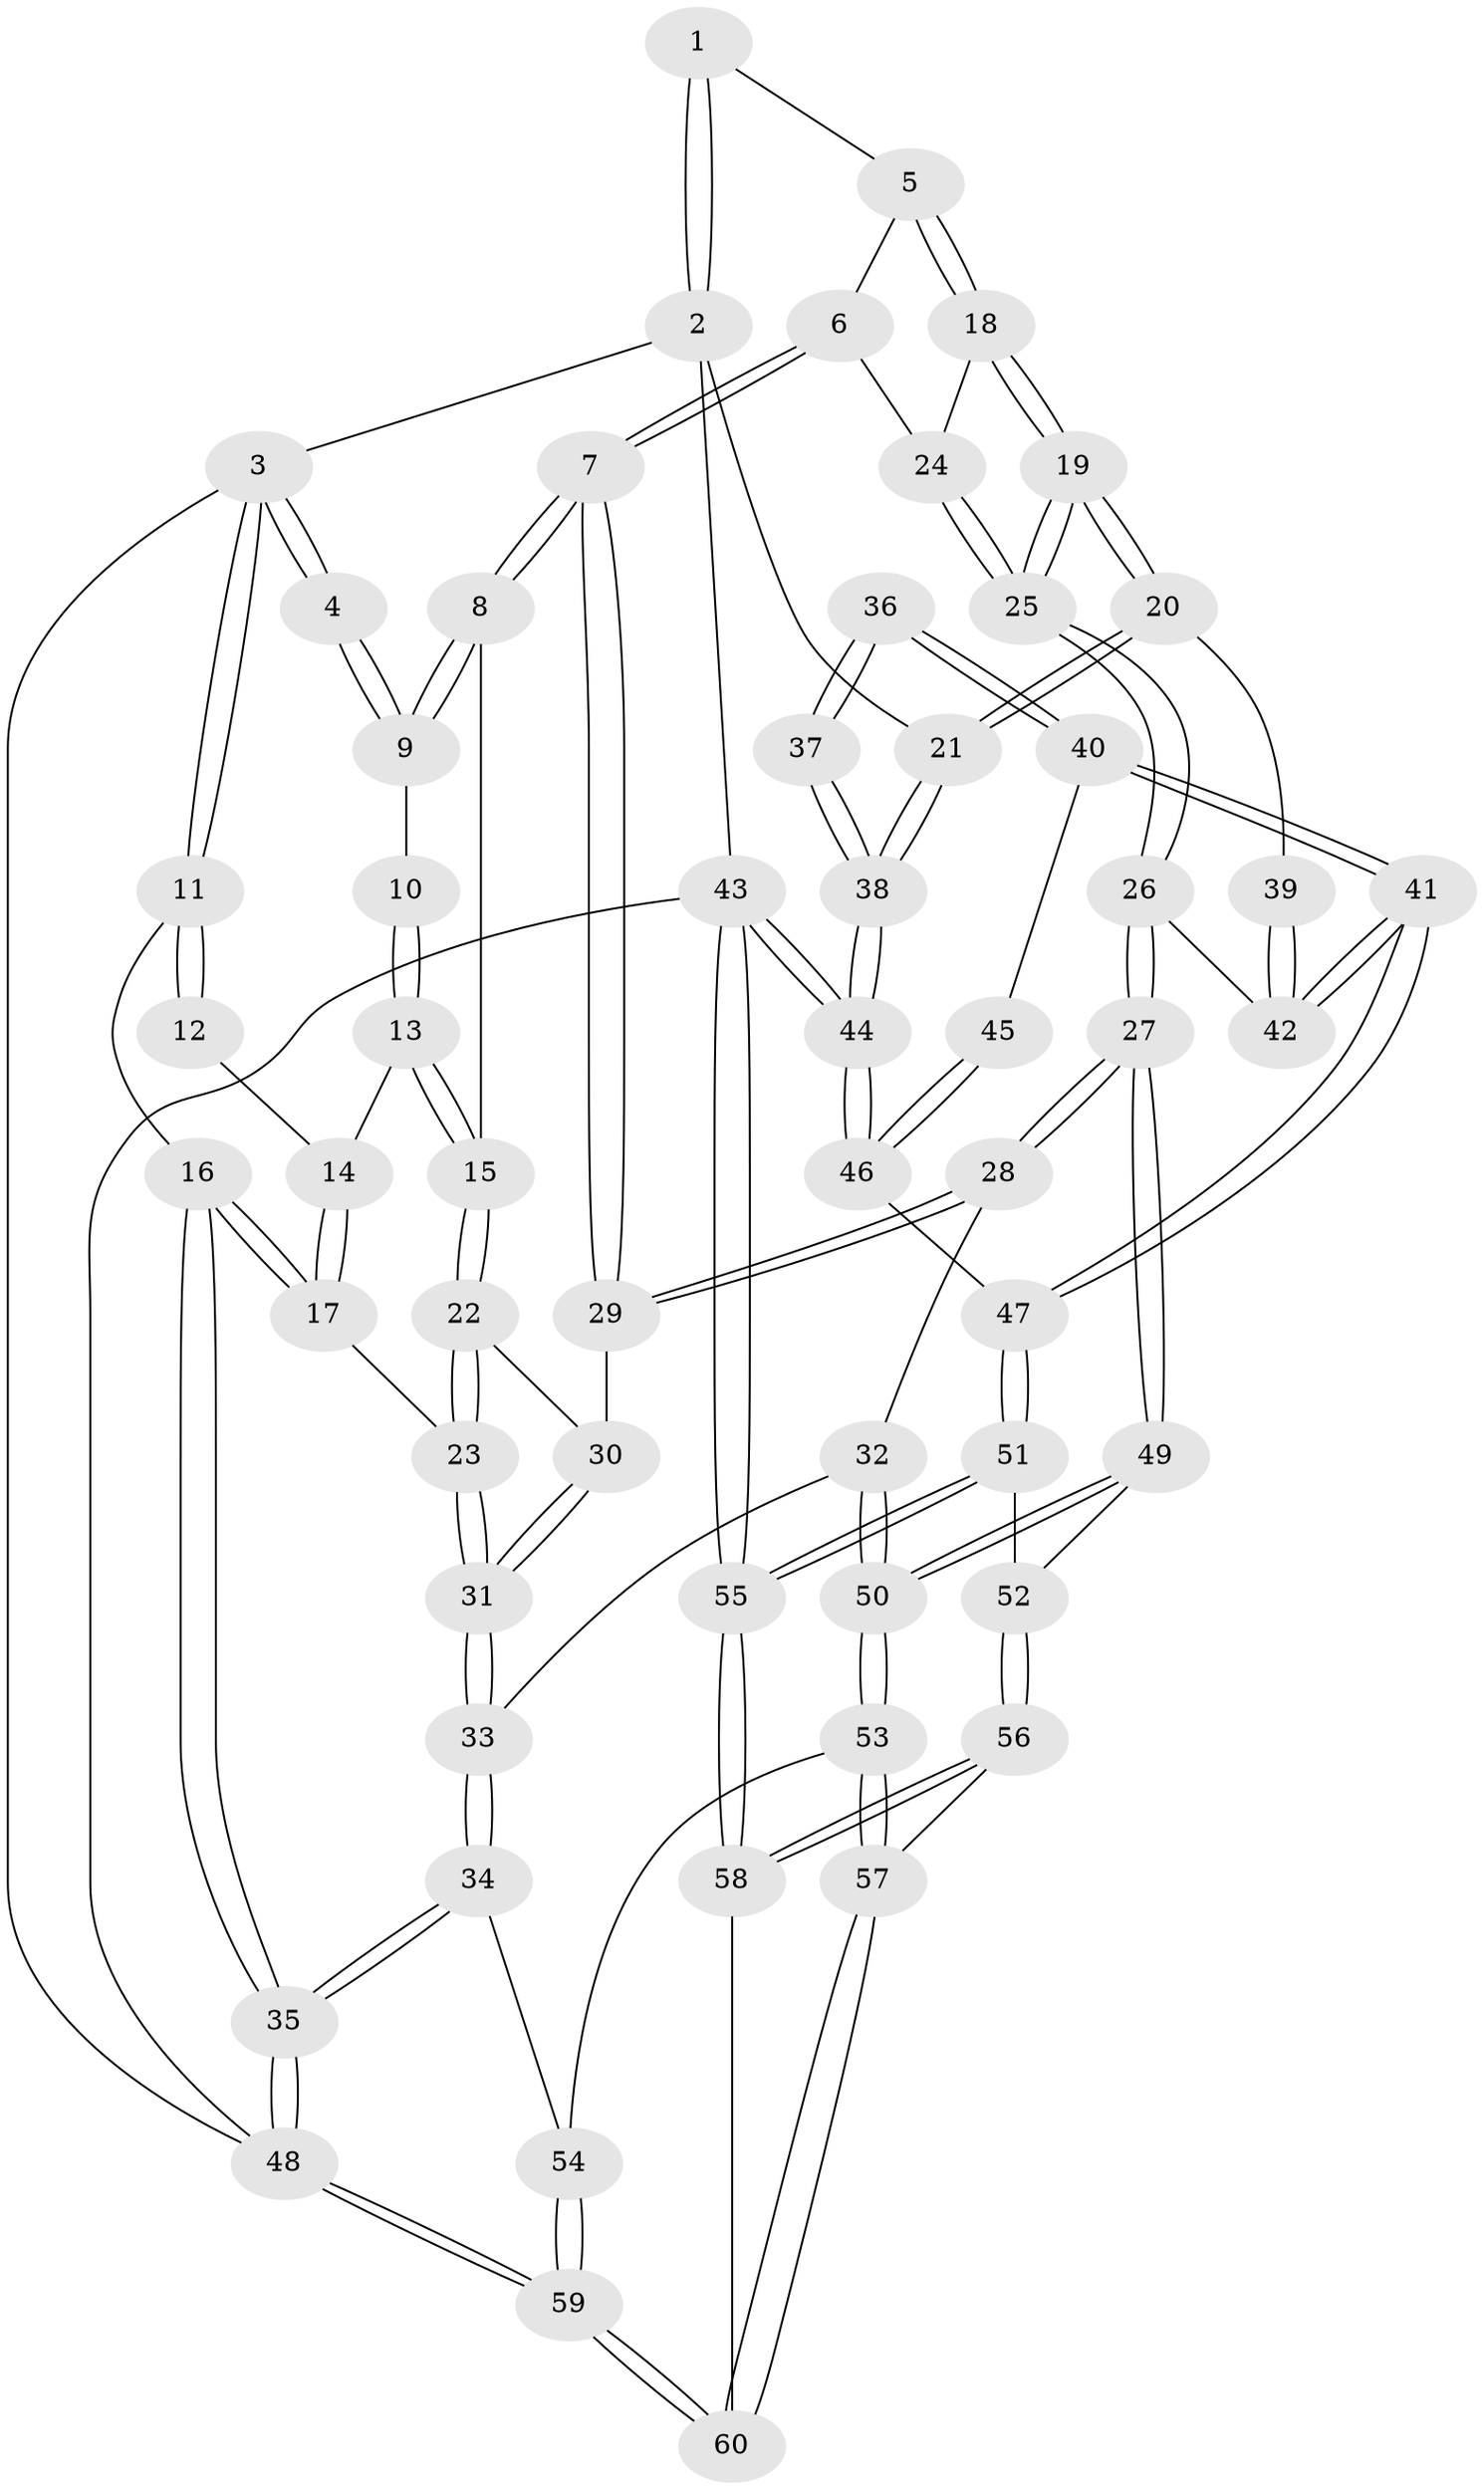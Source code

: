 // coarse degree distribution, {3: 0.1388888888888889, 7: 0.027777777777777776, 6: 0.1388888888888889, 4: 0.3611111111111111, 2: 0.05555555555555555, 5: 0.2777777777777778}
// Generated by graph-tools (version 1.1) at 2025/24/03/03/25 07:24:40]
// undirected, 60 vertices, 147 edges
graph export_dot {
graph [start="1"]
  node [color=gray90,style=filled];
  1 [pos="+0.5255189801574136+0"];
  2 [pos="+1+0"];
  3 [pos="+0+0"];
  4 [pos="+0.4824776447059126+0"];
  5 [pos="+0.6320930197295036+0.20598779406061163"];
  6 [pos="+0.5228588934578536+0.345701505957356"];
  7 [pos="+0.448027050577203+0.3756690371452736"];
  8 [pos="+0.39015040244982974+0.3089426034324839"];
  9 [pos="+0.4104196037554769+0.022947276538864414"];
  10 [pos="+0.2176983776792074+0.13844151377431518"];
  11 [pos="+0+0"];
  12 [pos="+0.10704196820286214+0.13725077949807982"];
  13 [pos="+0.21847877265220014+0.287681798301571"];
  14 [pos="+0.09721106207244519+0.26217207587168884"];
  15 [pos="+0.2421731528964815+0.34435901250411005"];
  16 [pos="+0+0.3992416969211173"];
  17 [pos="+0.03201026270156412+0.35709212966789794"];
  18 [pos="+0.753419707506117+0.3106282951934256"];
  19 [pos="+0.7795938977976375+0.32604512718631656"];
  20 [pos="+1+0.2785448430615786"];
  21 [pos="+1+0.272044459612955"];
  22 [pos="+0.22317199810076432+0.37465753244642186"];
  23 [pos="+0.20087891212111325+0.40781655751125095"];
  24 [pos="+0.587600643669488+0.37903726026845574"];
  25 [pos="+0.6673244845839572+0.5340050604948655"];
  26 [pos="+0.6610092861149517+0.5572636894609053"];
  27 [pos="+0.6332268572954957+0.5824317724400786"];
  28 [pos="+0.453985793315169+0.5220293653742116"];
  29 [pos="+0.44759213006878396+0.403432863730683"];
  30 [pos="+0.33203488196702785+0.4238000968366269"];
  31 [pos="+0.21518079977123325+0.48794857776772776"];
  32 [pos="+0.41832043773871846+0.5455033278848874"];
  33 [pos="+0.22455006760504773+0.5608621561185245"];
  34 [pos="+0.12260489184835245+0.6853668985194931"];
  35 [pos="+0+0.6882862181825432"];
  36 [pos="+0.874008460206533+0.5921759094758099"];
  37 [pos="+0.9637909592667436+0.58208170294046"];
  38 [pos="+1+0.4545817052420825"];
  39 [pos="+0.8053427791473192+0.5645035243960673"];
  40 [pos="+0.8807976487283692+0.6386226395818396"];
  41 [pos="+0.8541949687013518+0.6882523644796232"];
  42 [pos="+0.7884256357431472+0.5716810701431763"];
  43 [pos="+1+1"];
  44 [pos="+1+0.6504883410592811"];
  45 [pos="+0.9578349782453229+0.5895599672211964"];
  46 [pos="+0.9034289460456555+0.7015266066344948"];
  47 [pos="+0.8609954514143069+0.7280394476237965"];
  48 [pos="+0+1"];
  49 [pos="+0.6367761764032309+0.666438975266387"];
  50 [pos="+0.41359389751428094+0.7635323040772632"];
  51 [pos="+0.85331153012341+0.7485631423858102"];
  52 [pos="+0.6425942961887942+0.6799903812209349"];
  53 [pos="+0.3723621919026128+0.8372845117701047"];
  54 [pos="+0.2274816575049805+0.7948710663476991"];
  55 [pos="+0.9870592522912276+1"];
  56 [pos="+0.6330228611928044+0.9180060885976956"];
  57 [pos="+0.37832455175560675+0.845652343643832"];
  58 [pos="+0.8369448939385405+1"];
  59 [pos="+0.019182671606419042+1"];
  60 [pos="+0.3333325310303916+1"];
  1 -- 2;
  1 -- 2;
  1 -- 5;
  2 -- 3;
  2 -- 21;
  2 -- 43;
  3 -- 4;
  3 -- 4;
  3 -- 11;
  3 -- 11;
  3 -- 48;
  4 -- 9;
  4 -- 9;
  5 -- 6;
  5 -- 18;
  5 -- 18;
  6 -- 7;
  6 -- 7;
  6 -- 24;
  7 -- 8;
  7 -- 8;
  7 -- 29;
  7 -- 29;
  8 -- 9;
  8 -- 9;
  8 -- 15;
  9 -- 10;
  10 -- 13;
  10 -- 13;
  11 -- 12;
  11 -- 12;
  11 -- 16;
  12 -- 14;
  13 -- 14;
  13 -- 15;
  13 -- 15;
  14 -- 17;
  14 -- 17;
  15 -- 22;
  15 -- 22;
  16 -- 17;
  16 -- 17;
  16 -- 35;
  16 -- 35;
  17 -- 23;
  18 -- 19;
  18 -- 19;
  18 -- 24;
  19 -- 20;
  19 -- 20;
  19 -- 25;
  19 -- 25;
  20 -- 21;
  20 -- 21;
  20 -- 39;
  21 -- 38;
  21 -- 38;
  22 -- 23;
  22 -- 23;
  22 -- 30;
  23 -- 31;
  23 -- 31;
  24 -- 25;
  24 -- 25;
  25 -- 26;
  25 -- 26;
  26 -- 27;
  26 -- 27;
  26 -- 42;
  27 -- 28;
  27 -- 28;
  27 -- 49;
  27 -- 49;
  28 -- 29;
  28 -- 29;
  28 -- 32;
  29 -- 30;
  30 -- 31;
  30 -- 31;
  31 -- 33;
  31 -- 33;
  32 -- 33;
  32 -- 50;
  32 -- 50;
  33 -- 34;
  33 -- 34;
  34 -- 35;
  34 -- 35;
  34 -- 54;
  35 -- 48;
  35 -- 48;
  36 -- 37;
  36 -- 37;
  36 -- 40;
  36 -- 40;
  37 -- 38;
  37 -- 38;
  38 -- 44;
  38 -- 44;
  39 -- 42;
  39 -- 42;
  40 -- 41;
  40 -- 41;
  40 -- 45;
  41 -- 42;
  41 -- 42;
  41 -- 47;
  41 -- 47;
  43 -- 44;
  43 -- 44;
  43 -- 55;
  43 -- 55;
  43 -- 48;
  44 -- 46;
  44 -- 46;
  45 -- 46;
  45 -- 46;
  46 -- 47;
  47 -- 51;
  47 -- 51;
  48 -- 59;
  48 -- 59;
  49 -- 50;
  49 -- 50;
  49 -- 52;
  50 -- 53;
  50 -- 53;
  51 -- 52;
  51 -- 55;
  51 -- 55;
  52 -- 56;
  52 -- 56;
  53 -- 54;
  53 -- 57;
  53 -- 57;
  54 -- 59;
  54 -- 59;
  55 -- 58;
  55 -- 58;
  56 -- 57;
  56 -- 58;
  56 -- 58;
  57 -- 60;
  57 -- 60;
  58 -- 60;
  59 -- 60;
  59 -- 60;
}
